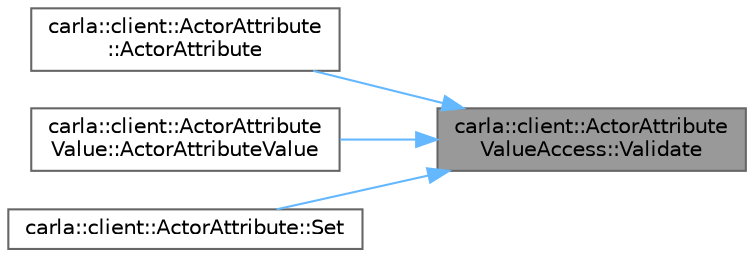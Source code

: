 digraph "carla::client::ActorAttributeValueAccess::Validate"
{
 // INTERACTIVE_SVG=YES
 // LATEX_PDF_SIZE
  bgcolor="transparent";
  edge [fontname=Helvetica,fontsize=10,labelfontname=Helvetica,labelfontsize=10];
  node [fontname=Helvetica,fontsize=10,shape=box,height=0.2,width=0.4];
  rankdir="RL";
  Node1 [id="Node000001",label="carla::client::ActorAttribute\lValueAccess::Validate",height=0.2,width=0.4,color="gray40", fillcolor="grey60", style="filled", fontcolor="black",tooltip=" "];
  Node1 -> Node2 [id="edge1_Node000001_Node000002",dir="back",color="steelblue1",style="solid",tooltip=" "];
  Node2 [id="Node000002",label="carla::client::ActorAttribute\l::ActorAttribute",height=0.2,width=0.4,color="grey40", fillcolor="white", style="filled",URL="$dc/db1/classcarla_1_1client_1_1ActorAttribute.html#a5b1987a41ca6500b4b440bd38ca955e8",tooltip=" "];
  Node1 -> Node3 [id="edge2_Node000001_Node000003",dir="back",color="steelblue1",style="solid",tooltip=" "];
  Node3 [id="Node000003",label="carla::client::ActorAttribute\lValue::ActorAttributeValue",height=0.2,width=0.4,color="grey40", fillcolor="white", style="filled",URL="$d3/dfa/classcarla_1_1client_1_1ActorAttributeValue.html#a6b623a72ce19c66c7957177699e94063",tooltip=" "];
  Node1 -> Node4 [id="edge3_Node000001_Node000004",dir="back",color="steelblue1",style="solid",tooltip=" "];
  Node4 [id="Node000004",label="carla::client::ActorAttribute::Set",height=0.2,width=0.4,color="grey40", fillcolor="white", style="filled",URL="$dc/db1/classcarla_1_1client_1_1ActorAttribute.html#a4eca814003bed23d308d81e18dff74c2",tooltip="Set the value of this attribute."];
}
